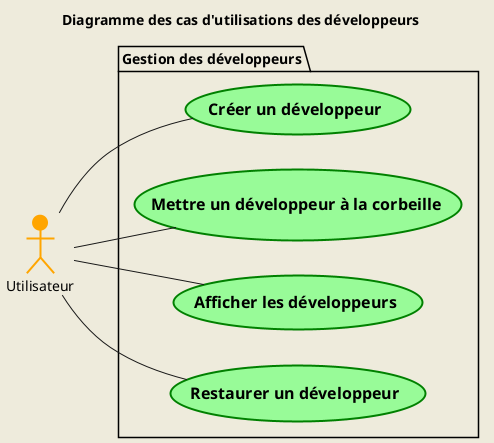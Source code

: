 @startuml UseCase1
title Diagramme des cas d'utilisations des développeurs

left to right direction
skinparam style strictuml
skinparam backgroundColor #EEEBDC

actor Utilisateur #Orange;line:Orange;line.bold

package "Gestion des développeurs" {
    usecase "== Créer un développeur" as UC1 #PaleGreen;line:Green;line.bold
    usecase "== Mettre un développeur à la corbeille" as UC5 #PaleGreen;line:Green;line.bold
    usecase "== Afficher les développeurs" as UC8 #PaleGreen;line:Green;line.bold
    usecase "== Restaurer un développeur" as UC21 #PaleGreen;line:Green;line.bold
}

Utilisateur -- UC1
Utilisateur -- UC5
Utilisateur -- UC8
Utilisateur -- UC21

@enduml